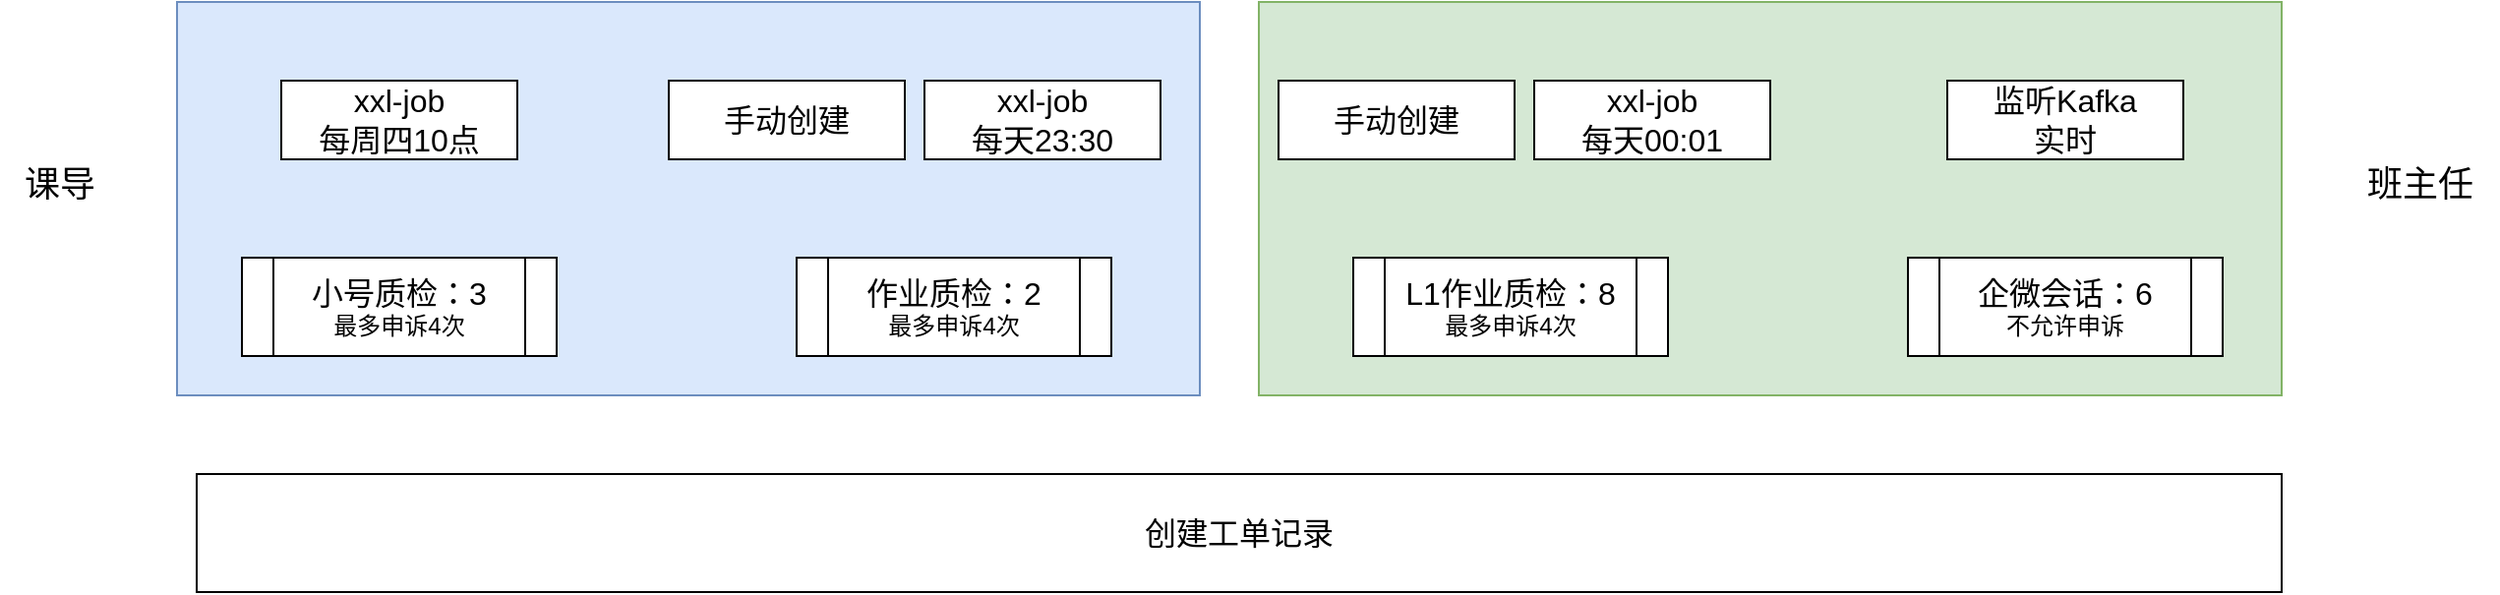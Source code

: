 <mxfile version="21.6.8" type="github">
  <diagram name="第 1 页" id="dMJNWCL1bGJtL2uopitH">
    <mxGraphModel dx="2261" dy="758" grid="1" gridSize="10" guides="1" tooltips="1" connect="1" arrows="1" fold="1" page="1" pageScale="1" pageWidth="827" pageHeight="1169" math="0" shadow="0">
      <root>
        <mxCell id="0" />
        <mxCell id="1" parent="0" />
        <mxCell id="zbNSWQ39G8rCh_Bigl1x-12" value="" style="rounded=0;whiteSpace=wrap;html=1;fillColor=#d5e8d4;strokeColor=#82b366;" vertex="1" parent="1">
          <mxGeometry x="580" y="30" width="520" height="200" as="geometry" />
        </mxCell>
        <mxCell id="zbNSWQ39G8rCh_Bigl1x-11" value="" style="rounded=0;whiteSpace=wrap;html=1;fillColor=#dae8fc;strokeColor=#6c8ebf;" vertex="1" parent="1">
          <mxGeometry x="30" y="30" width="520" height="200" as="geometry" />
        </mxCell>
        <mxCell id="zbNSWQ39G8rCh_Bigl1x-1" value="&lt;font style=&quot;&quot;&gt;&lt;span style=&quot;font-size: 16px;&quot;&gt;小号质检：3&lt;/span&gt;&lt;br&gt;&lt;font style=&quot;font-size: 12px;&quot;&gt;最多申诉4次&lt;/font&gt;&lt;br&gt;&lt;/font&gt;" style="shape=process;whiteSpace=wrap;html=1;backgroundOutline=1;" vertex="1" parent="1">
          <mxGeometry x="63" y="160" width="160" height="50" as="geometry" />
        </mxCell>
        <mxCell id="zbNSWQ39G8rCh_Bigl1x-2" value="&lt;font style=&quot;&quot;&gt;&lt;span style=&quot;font-size: 16px;&quot;&gt;作业质检：2&lt;/span&gt;&lt;br&gt;&lt;font style=&quot;font-size: 12px;&quot;&gt;最多申诉4次&lt;/font&gt;&lt;br&gt;&lt;/font&gt;" style="shape=process;whiteSpace=wrap;html=1;backgroundOutline=1;" vertex="1" parent="1">
          <mxGeometry x="345" y="160" width="160" height="50" as="geometry" />
        </mxCell>
        <mxCell id="zbNSWQ39G8rCh_Bigl1x-4" value="&lt;font style=&quot;&quot;&gt;&lt;span style=&quot;font-size: 16px;&quot;&gt;L1作业质检：8&lt;/span&gt;&lt;br&gt;&lt;font style=&quot;font-size: 12px;&quot;&gt;最多申诉4次&lt;/font&gt;&lt;br&gt;&lt;/font&gt;" style="shape=process;whiteSpace=wrap;html=1;backgroundOutline=1;" vertex="1" parent="1">
          <mxGeometry x="628" y="160" width="160" height="50" as="geometry" />
        </mxCell>
        <mxCell id="zbNSWQ39G8rCh_Bigl1x-6" value="&lt;span style=&quot;font-size: 16px;&quot;&gt;xxl-job&lt;br&gt;每周四10点&lt;/span&gt;" style="rounded=0;whiteSpace=wrap;html=1;" vertex="1" parent="1">
          <mxGeometry x="83" y="70" width="120" height="40" as="geometry" />
        </mxCell>
        <mxCell id="zbNSWQ39G8rCh_Bigl1x-7" value="&lt;span style=&quot;font-size: 16px;&quot;&gt;xxl-job&lt;br&gt;每&lt;/span&gt;&lt;font style=&quot;font-size: 16px;&quot;&gt;天23:30&lt;/font&gt;" style="rounded=0;whiteSpace=wrap;html=1;" vertex="1" parent="1">
          <mxGeometry x="410" y="70" width="120" height="40" as="geometry" />
        </mxCell>
        <mxCell id="zbNSWQ39G8rCh_Bigl1x-8" value="&lt;span style=&quot;font-size: 16px;&quot;&gt;xxl-job&lt;br&gt;每&lt;/span&gt;&lt;font style=&quot;font-size: 16px;&quot;&gt;天00:01&lt;/font&gt;" style="rounded=0;whiteSpace=wrap;html=1;" vertex="1" parent="1">
          <mxGeometry x="720" y="70" width="120" height="40" as="geometry" />
        </mxCell>
        <mxCell id="zbNSWQ39G8rCh_Bigl1x-9" value="&lt;span style=&quot;font-size: 16px;&quot;&gt;企微会话：6&lt;/span&gt;&lt;br&gt;不允许申诉" style="shape=process;whiteSpace=wrap;html=1;backgroundOutline=1;" vertex="1" parent="1">
          <mxGeometry x="910" y="160" width="160" height="50" as="geometry" />
        </mxCell>
        <mxCell id="zbNSWQ39G8rCh_Bigl1x-10" value="&lt;span style=&quot;font-size: 16px;&quot;&gt;监听Kafka&lt;br&gt;实时&lt;br&gt;&lt;/span&gt;" style="rounded=0;whiteSpace=wrap;html=1;" vertex="1" parent="1">
          <mxGeometry x="930" y="70" width="120" height="40" as="geometry" />
        </mxCell>
        <mxCell id="zbNSWQ39G8rCh_Bigl1x-13" value="&lt;font style=&quot;font-size: 18px;&quot;&gt;课导&lt;/font&gt;" style="text;html=1;align=center;verticalAlign=middle;resizable=0;points=[];autosize=1;strokeColor=none;fillColor=none;" vertex="1" parent="1">
          <mxGeometry x="-60" y="103" width="60" height="40" as="geometry" />
        </mxCell>
        <mxCell id="zbNSWQ39G8rCh_Bigl1x-14" value="&lt;font style=&quot;font-size: 18px;&quot;&gt;班主任&lt;/font&gt;" style="text;html=1;align=center;verticalAlign=middle;resizable=0;points=[];autosize=1;strokeColor=none;fillColor=none;" vertex="1" parent="1">
          <mxGeometry x="1130" y="103" width="80" height="40" as="geometry" />
        </mxCell>
        <mxCell id="zbNSWQ39G8rCh_Bigl1x-15" value="&lt;span style=&quot;font-size: 16px;&quot;&gt;创建工单记录&lt;/span&gt;" style="rounded=0;whiteSpace=wrap;html=1;" vertex="1" parent="1">
          <mxGeometry x="40" y="270" width="1060" height="60" as="geometry" />
        </mxCell>
        <mxCell id="zbNSWQ39G8rCh_Bigl1x-16" value="&lt;span style=&quot;font-size: 16px;&quot;&gt;手动创建&lt;/span&gt;" style="rounded=0;whiteSpace=wrap;html=1;" vertex="1" parent="1">
          <mxGeometry x="280" y="70" width="120" height="40" as="geometry" />
        </mxCell>
        <mxCell id="zbNSWQ39G8rCh_Bigl1x-17" value="&lt;span style=&quot;font-size: 16px;&quot;&gt;手动创建&lt;/span&gt;" style="rounded=0;whiteSpace=wrap;html=1;" vertex="1" parent="1">
          <mxGeometry x="590" y="70" width="120" height="40" as="geometry" />
        </mxCell>
      </root>
    </mxGraphModel>
  </diagram>
</mxfile>
